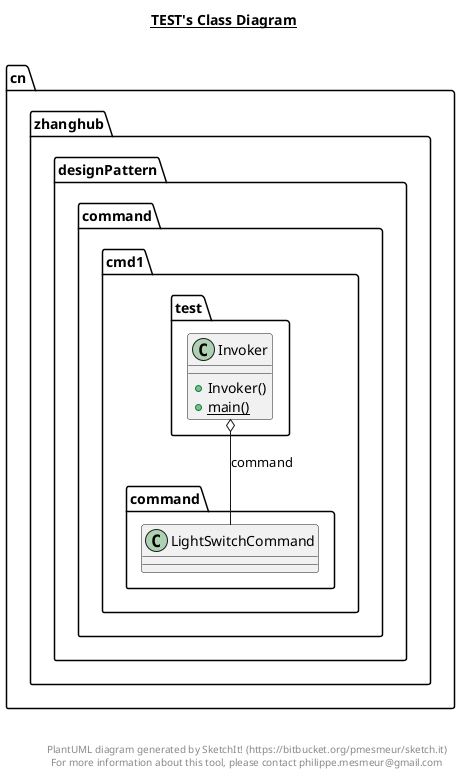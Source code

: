 @startuml

title __TEST's Class Diagram__\n

  namespace cn.zhanghub.designPattern.command.cmd1.test {
    class cn.zhanghub.designPattern.command.cmd1.test.Invoker {
        + Invoker()
        {static} + main()
    }
  }
  

  cn.zhanghub.designPattern.command.cmd1.test.Invoker o-- cn.zhanghub.designPattern.command.cmd1.command.LightSwitchCommand : command


right footer


PlantUML diagram generated by SketchIt! (https://bitbucket.org/pmesmeur/sketch.it)
For more information about this tool, please contact philippe.mesmeur@gmail.com
endfooter

@enduml
